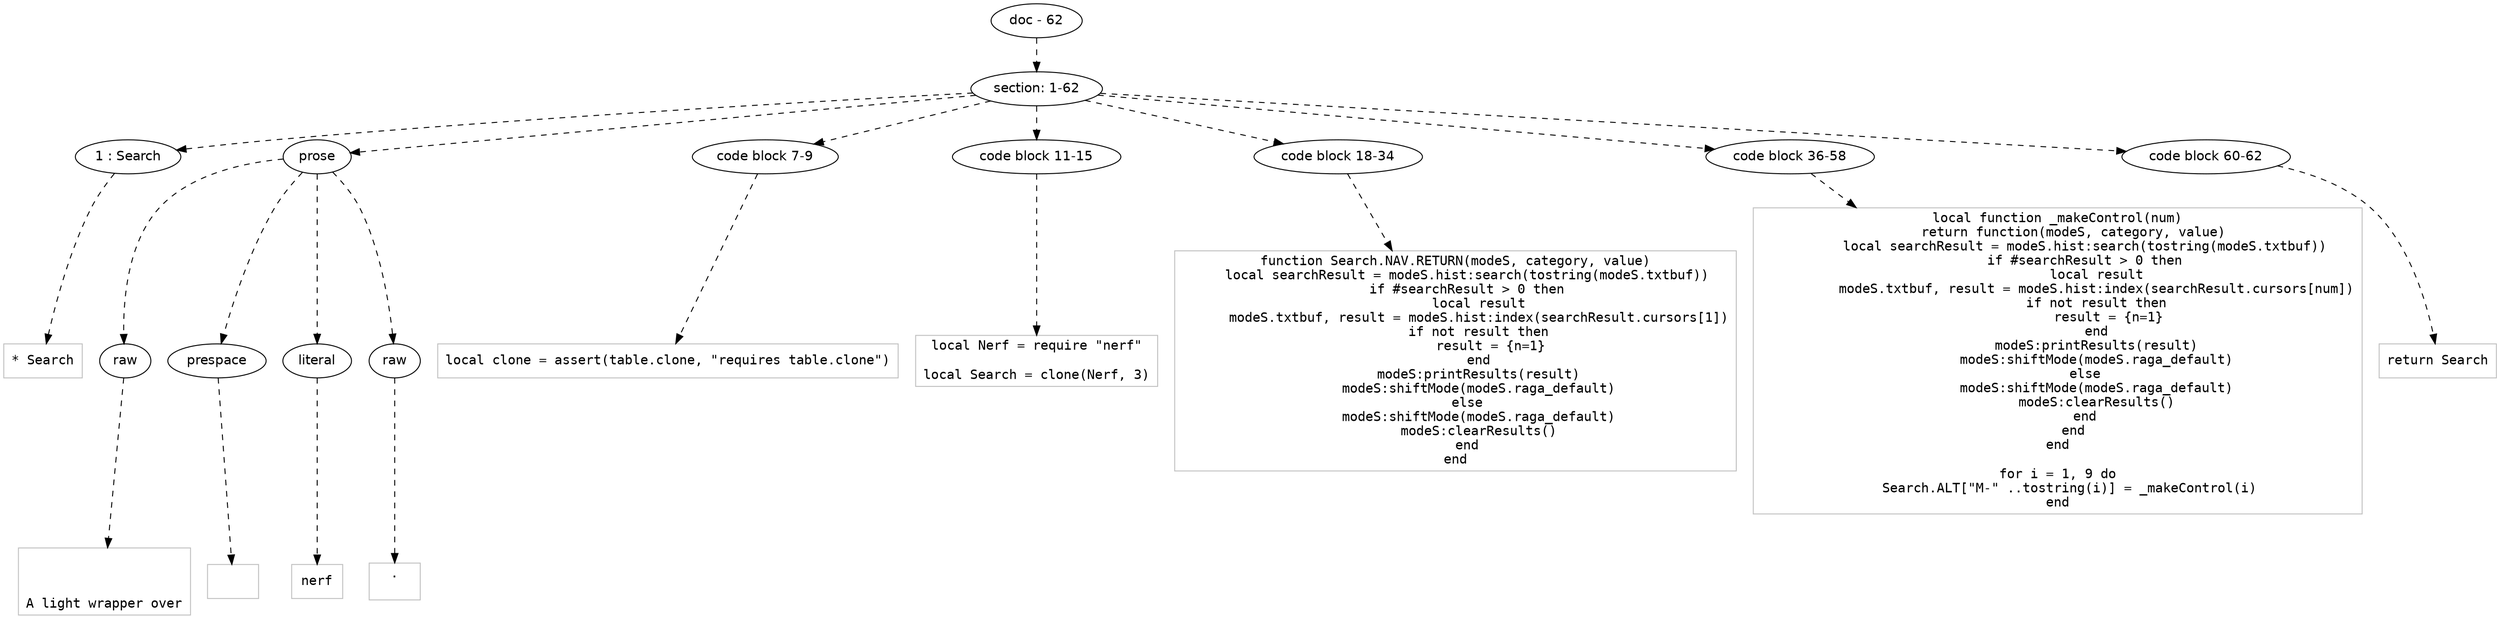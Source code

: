 digraph lpegNode {

node [fontname=Helvetica]
edge [style=dashed]

doc_0 [label="doc - 62"]


doc_0 -> { section_1}
{rank=same; section_1}

section_1 [label="section: 1-62"]


// END RANK doc_0

section_1 -> { header_2 prose_3 codeblock_4 codeblock_5 codeblock_6 codeblock_7 codeblock_8}
{rank=same; header_2 prose_3 codeblock_4 codeblock_5 codeblock_6 codeblock_7 codeblock_8}

header_2 [label="1 : Search"]

prose_3 [label="prose"]

codeblock_4 [label="code block 7-9"]

codeblock_5 [label="code block 11-15"]

codeblock_6 [label="code block 18-34"]

codeblock_7 [label="code block 36-58"]

codeblock_8 [label="code block 60-62"]


// END RANK section_1

header_2 -> leaf_9
leaf_9  [color=Gray,shape=rectangle,fontname=Inconsolata,label="* Search"]
// END RANK header_2

prose_3 -> { raw_10 prespace_11 literal_12 raw_13}
{rank=same; raw_10 prespace_11 literal_12 raw_13}

raw_10 [label="raw"]

prespace_11 [label="prespace"]

literal_12 [label="literal"]

raw_13 [label="raw"]


// END RANK prose_3

raw_10 -> leaf_14
leaf_14  [color=Gray,shape=rectangle,fontname=Inconsolata,label="


A light wrapper over"]
// END RANK raw_10

prespace_11 -> leaf_15
leaf_15  [color=Gray,shape=rectangle,fontname=Inconsolata,label=" "]
// END RANK prespace_11

literal_12 -> leaf_16
leaf_16  [color=Gray,shape=rectangle,fontname=Inconsolata,label="nerf"]
// END RANK literal_12

raw_13 -> leaf_17
leaf_17  [color=Gray,shape=rectangle,fontname=Inconsolata,label=".

"]
// END RANK raw_13

codeblock_4 -> leaf_18
leaf_18  [color=Gray,shape=rectangle,fontname=Inconsolata,label="local clone = assert(table.clone, \"requires table.clone\")"]
// END RANK codeblock_4

codeblock_5 -> leaf_19
leaf_19  [color=Gray,shape=rectangle,fontname=Inconsolata,label="local Nerf = require \"nerf\"

local Search = clone(Nerf, 3)"]
// END RANK codeblock_5

codeblock_6 -> leaf_20
leaf_20  [color=Gray,shape=rectangle,fontname=Inconsolata,label="function Search.NAV.RETURN(modeS, category, value)
   local searchResult = modeS.hist:search(tostring(modeS.txtbuf))
   if #searchResult > 0 then
      local result
      modeS.txtbuf, result = modeS.hist:index(searchResult.cursors[1])
      if not result then
         result = {n=1}
      end
      modeS:printResults(result)
      modeS:shiftMode(modeS.raga_default)
   else
      modeS:shiftMode(modeS.raga_default)
      modeS:clearResults()
   end
end"]
// END RANK codeblock_6

codeblock_7 -> leaf_21
leaf_21  [color=Gray,shape=rectangle,fontname=Inconsolata,label="local function _makeControl(num)
    return function(modeS, category, value)
       local searchResult = modeS.hist:search(tostring(modeS.txtbuf))
       if #searchResult > 0 then
          local result
          modeS.txtbuf, result = modeS.hist:index(searchResult.cursors[num])
          if not result then
             result = {n=1}
          end
          modeS:printResults(result)
          modeS:shiftMode(modeS.raga_default)
       else
          modeS:shiftMode(modeS.raga_default)
          modeS:clearResults()
       end
    end
end

for i = 1, 9 do
   Search.ALT[\"M-\" ..tostring(i)] = _makeControl(i)
end"]
// END RANK codeblock_7

codeblock_8 -> leaf_22
leaf_22  [color=Gray,shape=rectangle,fontname=Inconsolata,label="return Search"]
// END RANK codeblock_8


}
